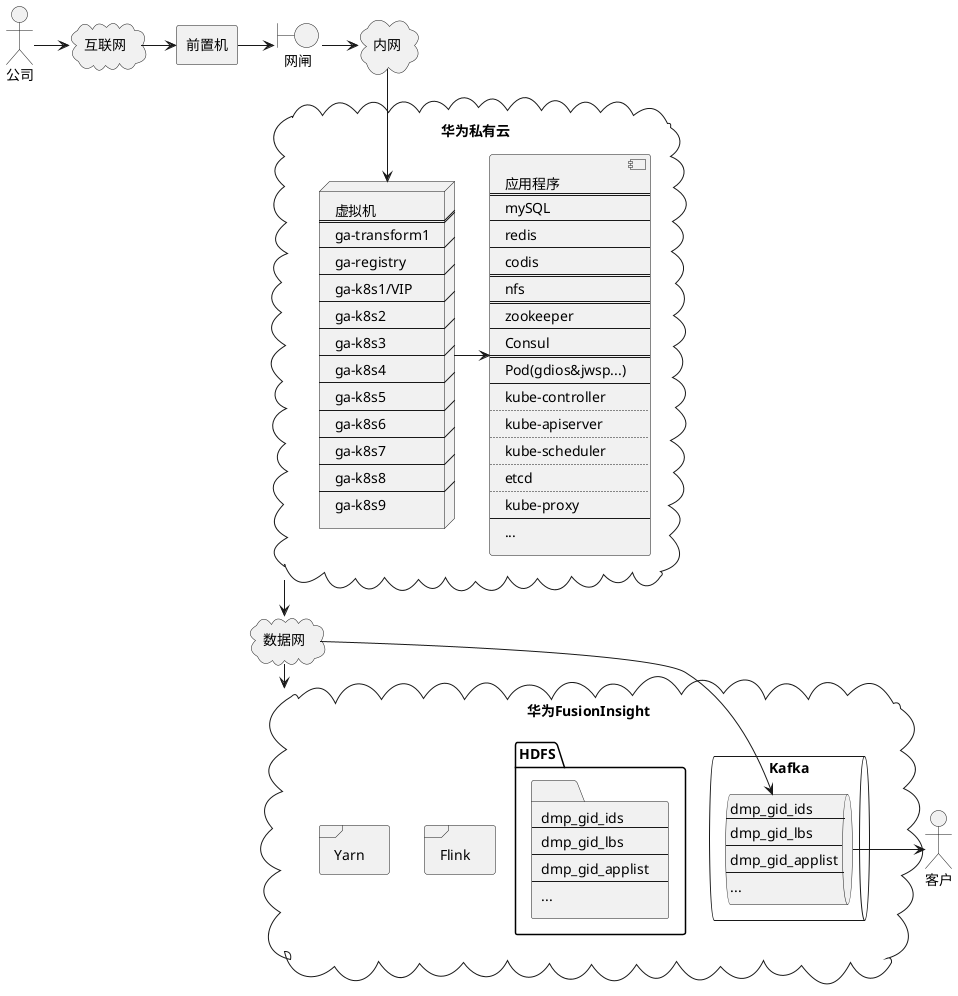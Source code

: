 @startuml
actor ops as "公司"
actor User as "客户"
agent Front as "前置机"
cloud Internet as "互联网"
cloud Intranet as "内网"
cloud DataIntranet as "数据网"
cloud HuaweiCloud as "华为私有云" {
  node Server[
    虚拟机
    ====
    ga-transform1
    ----
    ga-registry
    ----
    ga-k8s1/VIP
    ----
    ga-k8s2
    ----
    ga-k8s3
    ----
    ga-k8s4
    ----
    ga-k8s5
    ----
    ga-k8s6
    ----
    ga-k8s7
    ----
    ga-k8s8
    ----
    ga-k8s9
  ]
  component Kubernetes[
    应用程序
    ====
    mySQL
    ----
    redis
    ----
    codis
    ====
    nfs
    ====
    zookeeper
    ----
    Consul
    ====
    Pod(gdios&jwsp...)
    ----
    kube-controller
    ....
    kube-apiserver
    ....
    kube-scheduler
    ....
    etcd
    ....
    kube-proxy
    ----
    ...
  ]
}
boundary Gateway[
  网闸
]
cloud FusionInsight as "华为FusionInsight" {
  queue Kafka {
  queue kafka[
    dmp_gid_ids
    ---
    dmp_gid_lbs
    ---
    dmp_gid_applist
    ---
    ...
  ]
}
folder HDFS {
  folder DMP[
    dmp_gid_ids
    ---
    dmp_gid_lbs
    ---
    dmp_gid_applist
    ---
    ...
  ]
}
  frame Flink[
    Flink
  ]
  frame Yarn[
    Yarn
  ]
}
ops -> Internet
Internet -> Front
Front -> Gateway
Gateway -> Intranet
Intranet --> Server
Server -> Kubernetes
HuaweiCloud --> DataIntranet
DataIntranet --> FusionInsight
DataIntranet --> kafka
kafka -> User
@enduml
